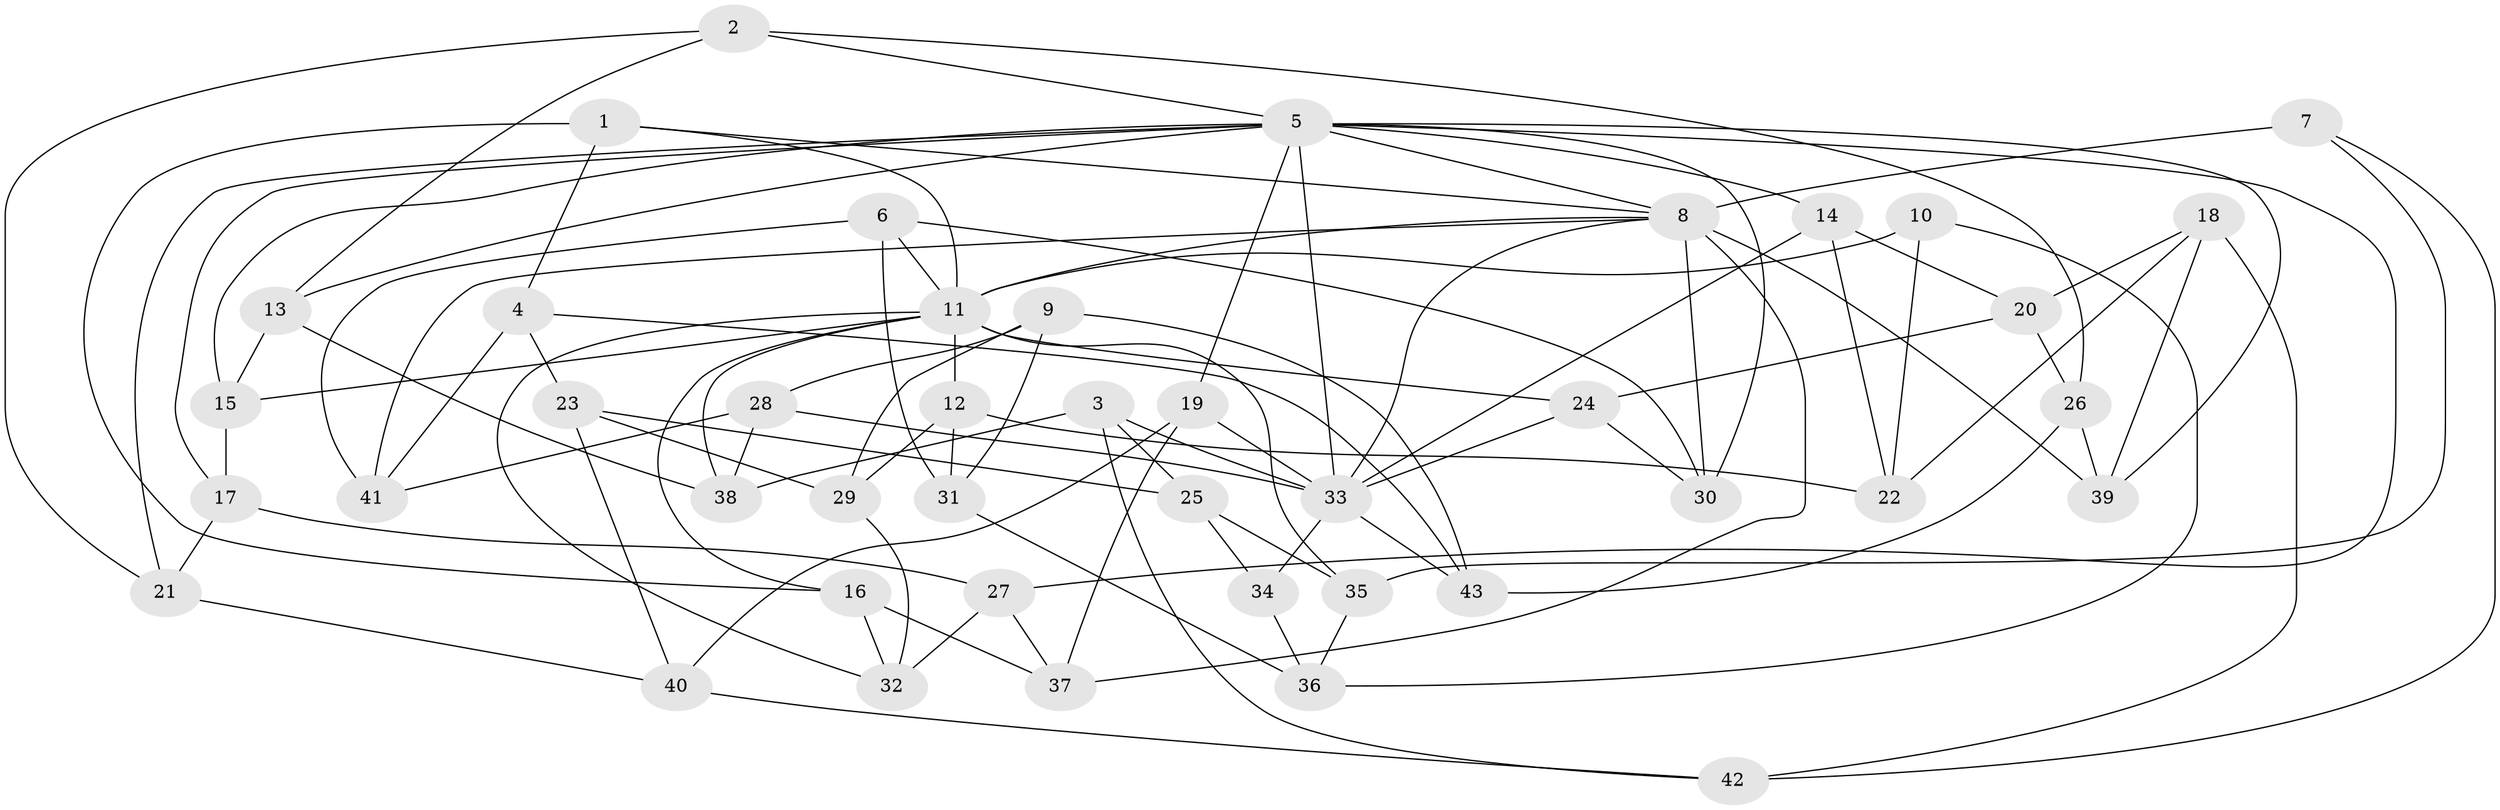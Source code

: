 // original degree distribution, {4: 1.0}
// Generated by graph-tools (version 1.1) at 2025/53/03/04/25 22:53:49]
// undirected, 43 vertices, 97 edges
graph export_dot {
  node [color=gray90,style=filled];
  1;
  2;
  3;
  4;
  5;
  6;
  7;
  8;
  9;
  10;
  11;
  12;
  13;
  14;
  15;
  16;
  17;
  18;
  19;
  20;
  21;
  22;
  23;
  24;
  25;
  26;
  27;
  28;
  29;
  30;
  31;
  32;
  33;
  34;
  35;
  36;
  37;
  38;
  39;
  40;
  41;
  42;
  43;
  1 -- 4 [weight=1.0];
  1 -- 8 [weight=1.0];
  1 -- 11 [weight=1.0];
  1 -- 16 [weight=1.0];
  2 -- 5 [weight=1.0];
  2 -- 13 [weight=1.0];
  2 -- 21 [weight=1.0];
  2 -- 26 [weight=1.0];
  3 -- 25 [weight=1.0];
  3 -- 33 [weight=1.0];
  3 -- 38 [weight=1.0];
  3 -- 42 [weight=1.0];
  4 -- 23 [weight=1.0];
  4 -- 41 [weight=1.0];
  4 -- 43 [weight=1.0];
  5 -- 8 [weight=1.0];
  5 -- 13 [weight=1.0];
  5 -- 14 [weight=1.0];
  5 -- 15 [weight=1.0];
  5 -- 17 [weight=1.0];
  5 -- 19 [weight=1.0];
  5 -- 21 [weight=1.0];
  5 -- 27 [weight=1.0];
  5 -- 30 [weight=1.0];
  5 -- 33 [weight=1.0];
  5 -- 39 [weight=1.0];
  6 -- 11 [weight=1.0];
  6 -- 30 [weight=1.0];
  6 -- 31 [weight=1.0];
  6 -- 41 [weight=1.0];
  7 -- 8 [weight=2.0];
  7 -- 35 [weight=1.0];
  7 -- 42 [weight=1.0];
  8 -- 11 [weight=1.0];
  8 -- 30 [weight=3.0];
  8 -- 33 [weight=1.0];
  8 -- 37 [weight=1.0];
  8 -- 39 [weight=1.0];
  8 -- 41 [weight=1.0];
  9 -- 28 [weight=1.0];
  9 -- 29 [weight=1.0];
  9 -- 31 [weight=1.0];
  9 -- 43 [weight=1.0];
  10 -- 11 [weight=2.0];
  10 -- 22 [weight=1.0];
  10 -- 36 [weight=1.0];
  11 -- 12 [weight=1.0];
  11 -- 15 [weight=1.0];
  11 -- 16 [weight=1.0];
  11 -- 24 [weight=1.0];
  11 -- 32 [weight=1.0];
  11 -- 35 [weight=1.0];
  11 -- 38 [weight=1.0];
  12 -- 22 [weight=1.0];
  12 -- 29 [weight=1.0];
  12 -- 31 [weight=1.0];
  13 -- 15 [weight=1.0];
  13 -- 38 [weight=1.0];
  14 -- 20 [weight=1.0];
  14 -- 22 [weight=1.0];
  14 -- 33 [weight=1.0];
  15 -- 17 [weight=1.0];
  16 -- 32 [weight=1.0];
  16 -- 37 [weight=1.0];
  17 -- 21 [weight=1.0];
  17 -- 27 [weight=1.0];
  18 -- 20 [weight=1.0];
  18 -- 22 [weight=1.0];
  18 -- 39 [weight=1.0];
  18 -- 42 [weight=1.0];
  19 -- 33 [weight=1.0];
  19 -- 37 [weight=1.0];
  19 -- 40 [weight=1.0];
  20 -- 24 [weight=1.0];
  20 -- 26 [weight=1.0];
  21 -- 40 [weight=1.0];
  23 -- 25 [weight=1.0];
  23 -- 29 [weight=1.0];
  23 -- 40 [weight=1.0];
  24 -- 30 [weight=1.0];
  24 -- 33 [weight=1.0];
  25 -- 34 [weight=1.0];
  25 -- 35 [weight=1.0];
  26 -- 39 [weight=1.0];
  26 -- 43 [weight=1.0];
  27 -- 32 [weight=1.0];
  27 -- 37 [weight=1.0];
  28 -- 33 [weight=1.0];
  28 -- 38 [weight=1.0];
  28 -- 41 [weight=1.0];
  29 -- 32 [weight=1.0];
  31 -- 36 [weight=1.0];
  33 -- 34 [weight=2.0];
  33 -- 43 [weight=1.0];
  34 -- 36 [weight=1.0];
  35 -- 36 [weight=1.0];
  40 -- 42 [weight=1.0];
}

